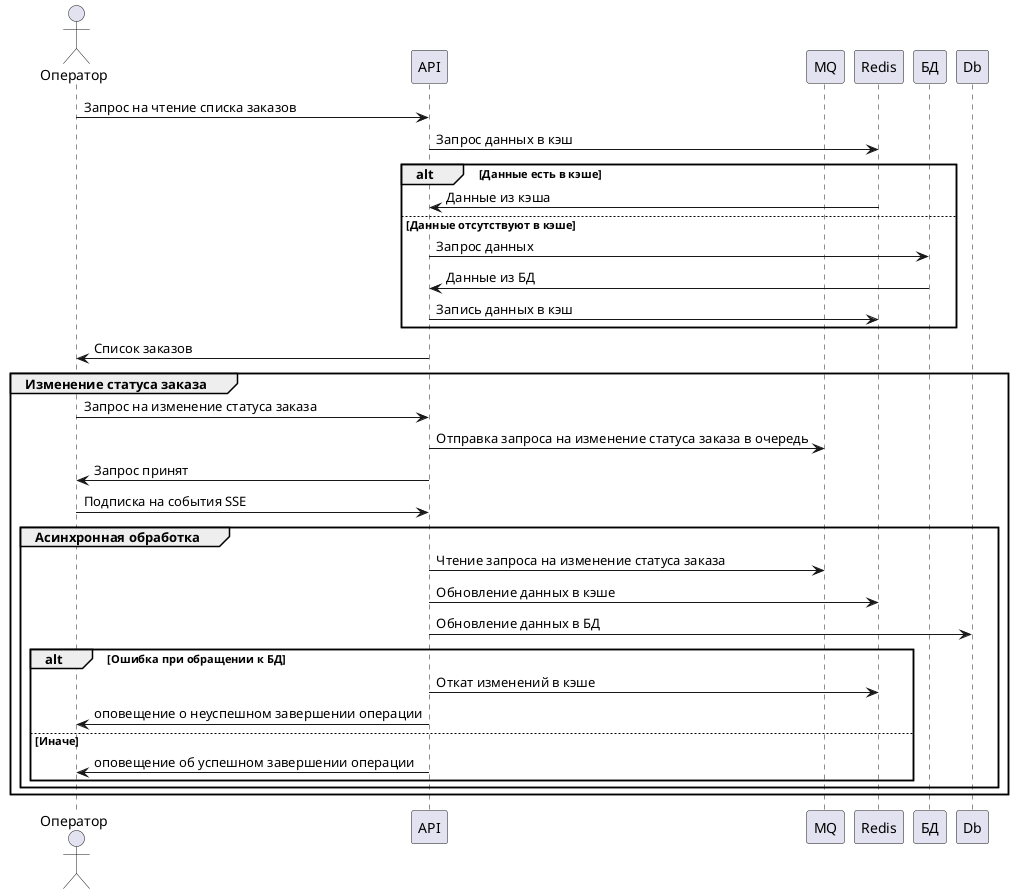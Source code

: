 @startuml
actor Оператор

participant "API" as API
participant "MQ" as MQ
participant "Redis" as Cache
participant "БД" as DB

Оператор -> API : Запрос на чтение списка заказов
API -> Cache : Запрос данных в кэш
alt Данные есть в кэше
    Cache -> API : Данные из кэша
else Данные отсутствуют в кэше
    API -> DB : Запрос данных
    DB -> API : Данные из БД
    "API" -> Cache : Запись данных в кэш
end
"API" -> Оператор : Список заказов

group Изменение статуса заказа
    Оператор -> API : Запрос на изменение статуса заказа
    API -> MQ : Отправка запроса на изменение статуса заказа в очередь
    API -> Оператор : Запрос принят
    Оператор -> API : Подписка на события SSE

    group Асинхронная обработка
        API -> MQ : Чтение запроса на изменение статуса заказа

        API -> Cache : Обновление данных в кэше
        API -> Db : Обновление данных в БД
        alt Ошибка при обращении к БД
            API -> Cache : Откат изменений в кэше
            API -> Оператор : оповещение о неуспешном завершении операции
        else Иначе
            API -> Оператор : оповещение об успешном завершении операции
        end
    end
end
@enduml